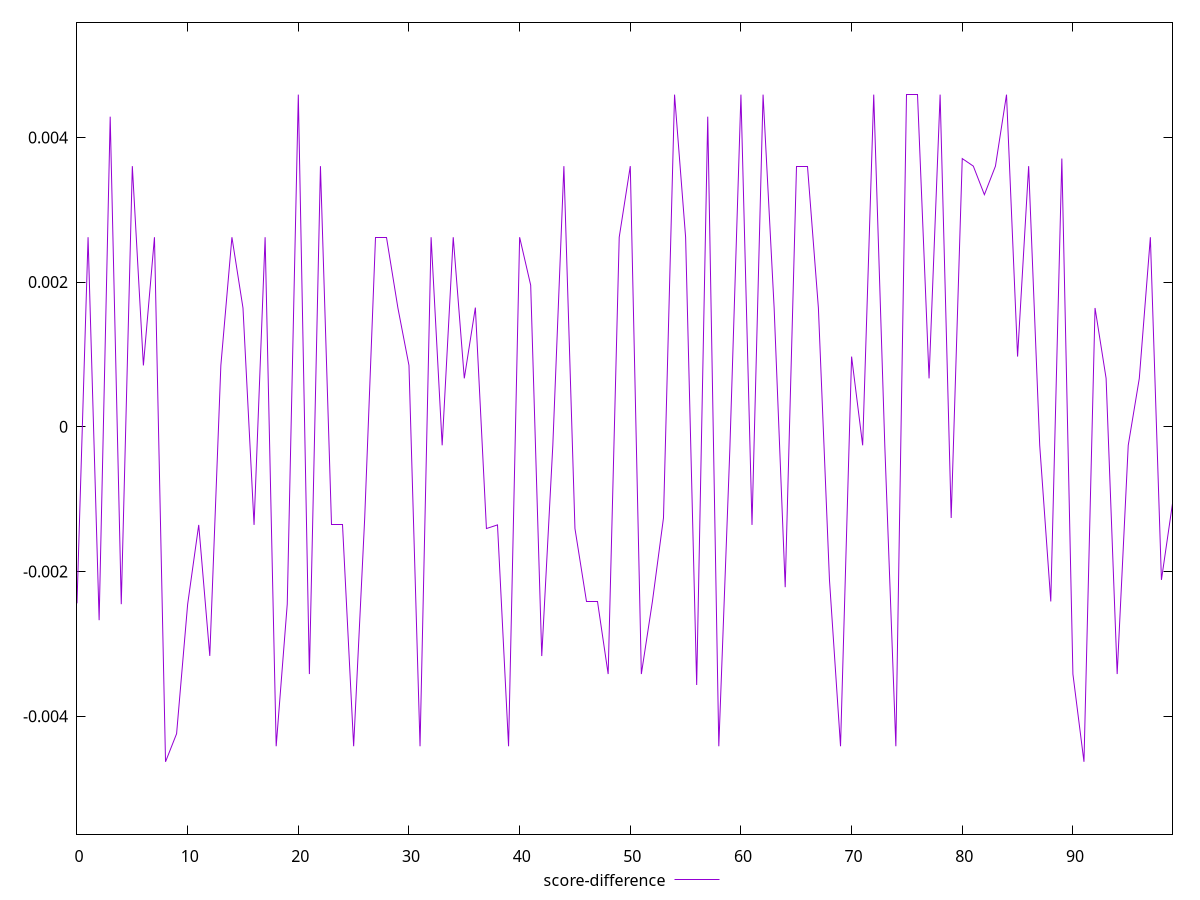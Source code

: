 reset

$scoreDifference <<EOF
0 -0.0024401089284055155
1 0.002619846704967066
2 -0.002673330601872026
3 0.004286696320259686
4 -0.002451995399704643
5 0.0036028213749071947
6 0.0008479559937660808
7 0.0026198467049654006
8 -0.004630554463607051
9 -0.004242539609967788
10 -0.0024519953997027555
11 -0.001356257321865617
12 -0.0031673203601143562
13 0.0008479559937660808
14 0.0026198467049644014
15 0.0016419973981276481
16 -0.0013562573218636187
17 0.002619846704967066
18 -0.004415985010188694
19 -0.0024519953997027555
20 0.0045908885034323665
21 -0.0034178324564848594
22 0.003602821374908083
23 -0.001356257321864618
24 -0.0013562573218666163
25 -0.004415985010190471
26 -0.0012604723782759786
27 0.002619846704967066
28 0.002619846704967066
29 0.0016419973981259828
30 0.0008479559937660808
31 -0.0044159850101895826
32 0.002619846704967066
33 -0.00025626150766167033
34 0.002619846704967066
35 0.0006693061562209612
36 0.0016471436603112677
37 -0.0014065832202422301
38 -0.001356257321864618
39 -0.004415985010188694
40 0.0026198467049654006
41 0.0019563590761918492
42 -0.0031692315882868582
43 -0.00025626150766278055
44 0.003602821374909859
45 -0.0014065832202404538
46 -0.002414687309442942
47 -0.0024146873094438304
48 -0.0034178324564848594
49 0.0026198467049644014
50 0.003602821374908083
51 -0.003417832456486636
52 -0.0024146873094447185
53 -0.0012604723782759786
54 0.004590888503433255
55 0.002619846704967066
56 -0.0035688966472454675
57 0.004286696320256689
58 -0.004415985010190471
59 -0.00029819452815937897
60 0.004590888503433255
61 -0.001356257321864618
62 0.004590888503433255
63 0.0016419973981276481
64 -0.0022174953399445307
65 0.003602821374908971
66 0.003602821374908971
67 0.0016419973981259828
68 -0.002116126319146261
69 -0.004415985010192358
70 0.0009699166990674302
71 -0.00025626150766377975
72 0.004590888503433255
73 -0.00025626150766377975
74 -0.004415985010188694
75 0.004590888503434143
76 0.004590888503431478
77 0.0006693061562209612
78 0.0045908885034323665
79 -0.001260472378277755
80 0.003707131938484154
81 0.003602821374908971
82 0.00320834837054651
83 0.003602821374908971
84 0.004590888503434143
85 0.0009699166990674302
86 0.0036028213749063065
87 -0.00025626150766278055
88 -0.002414687309442942
89 0.0037071319384823775
90 -0.0034178324564848594
91 -0.004630554463609049
92 0.0016419973981276481
93 0.0006693061562200731
94 -0.0034178324564856366
95 -0.00025626150766278055
96 0.0006693061562218494
97 0.0026198467049654006
98 -0.0021161263191482593
99 -0.0010603182647977993
EOF

set key outside below
set xrange [0:99]
set yrange [-0.005630554463609049:0.005590888503434143]
set trange [-0.005630554463609049:0.005590888503434143]
set terminal svg size 640, 500 enhanced background rgb 'white'
set output "reprap/total-blocking-time/samples/pages+cached+nointeractive/score-difference/values.svg"

plot $scoreDifference title "score-difference" with line

reset
